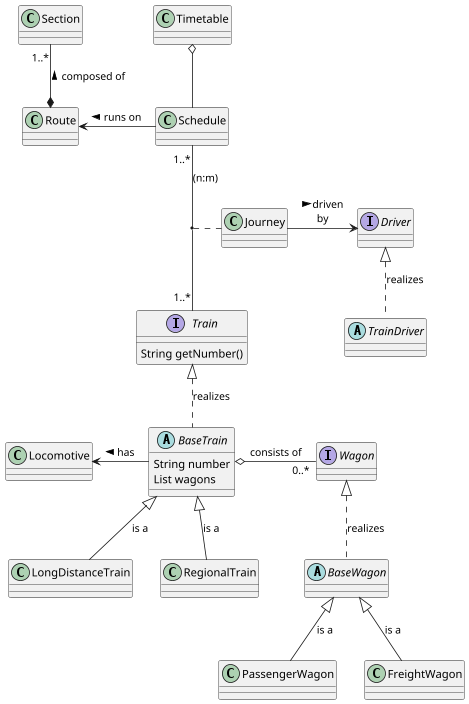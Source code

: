 @startuml
'https://plantuml.com/class-diagram

'skinparam groupInheritance 2

scale 0.8

interface Train {
  String getNumber()
}
abstract class BaseTrain {
  String number
  List wagons
}
class LongDistanceTrain
class RegionalTrain
class Locomotive

class Journey
interface Driver
abstract class TrainDriver

interface Wagon
abstract class BaseWagon
class PassengerWagon
class FreightWagon

class Route
class Section
class Schedule
class Timetable

Train            <|..        BaseTrain         : realizes
BaseTrain        <|--        LongDistanceTrain : is a
BaseTrain        <|--        RegionalTrain     : is a
BaseTrain        -l->        Locomotive        : > has
BaseTrain        o-r- "0..*" Wagon             : consists of

Wagon            <|..        BaseWagon         : realizes
BaseWagon        <|--        PassengerWagon    : is a
BaseWagon        <|--        FreightWagon      : is a

Timetable        o-d-        Schedule
Schedule "1..*"  -- "1..*"   Train             : (n:m)
(Schedule,Train) ..          Journey
Journey          -r->        Driver            : > driven\nby
Driver           <|.d.       TrainDriver       : realizes

Schedule          -l->        Route             : runs on >
Route            *-u- "1..*" Section           : > composed of

'Route "0..*"  -  "1..*"  Section
'(Route, Section) ..      Journey
'Section       o-r-       Track

@enduml